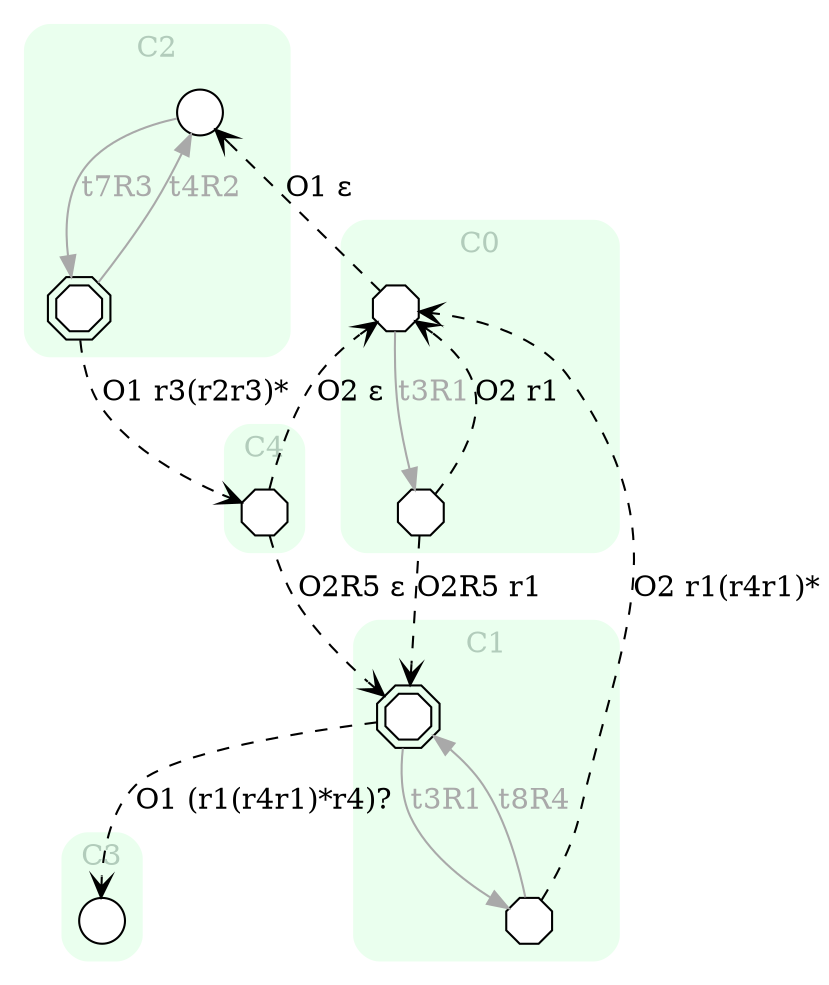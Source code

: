 digraph "EXPinput/s2" {
node [style=filled fillcolor=white]
subgraph cluster0 {
style="rounded,filled" label="C0" fontcolor="#B2CCBB" color="#EAFFEE"
edge[color=darkgray fontcolor=darkgray]
node [shape=octagon width=0.3 height=0.3]; C0S0 [label=""];
node [shape=octagon width=0.3 height=0.3]; C0S1 [label=""];
C0S0 -> C0S1 [label=t3R1]
}
subgraph cluster1 {
style="rounded,filled" label="C1" fontcolor="#B2CCBB" color="#EAFFEE"
edge[color=darkgray fontcolor=darkgray]
node [shape=doubleoctagon width=0.3 height=0.3]; C1S0 [label=""];
node [shape=octagon width=0.3 height=0.3]; C1S1 [label=""];
C1S0 -> C1S1 [label=t3R1]
C1S1 -> C1S0 [label=t8R4]
}
subgraph cluster2 {
style="rounded,filled" label="C2" fontcolor="#B2CCBB" color="#EAFFEE"
edge[color=darkgray fontcolor=darkgray]
node [shape=circle width=0.3 height=0.3]; C2S0 [label=""];
node [shape=doubleoctagon width=0.3 height=0.3]; C2S1 [label=""];
C2S0 -> C2S1 [label=t7R3]
C2S1 -> C2S0 [label=t4R2]
}
subgraph cluster3 {
style="rounded,filled" label="C3" fontcolor="#B2CCBB" color="#EAFFEE"
edge[color=darkgray fontcolor=darkgray]
node [shape=circle width=0.3 height=0.3]; C3S0 [label=""];
}
subgraph cluster4 {
style="rounded,filled" label="C4" fontcolor="#B2CCBB" color="#EAFFEE"
edge[color=darkgray fontcolor=darkgray]
node [shape=octagon width=0.3 height=0.3]; C4S0 [label=""];
}
C0S1 -> C0S0 [style=dashed arrowhead=vee label="O2 r1"]
C0S1 -> C1S0 [style=dashed arrowhead=vee label="O2R5 r1"]
C1S1 -> C0S0 [style=dashed arrowhead=vee label="O2 r1(r4r1)*"]
C0S0 -> C2S0 [style=dashed arrowhead=vee label="O1 ε"]
C1S0 -> C3S0 [style=dashed arrowhead=vee label="O1 (r1(r4r1)*r4)?"]
C2S1 -> C4S0 [style=dashed arrowhead=vee label="O1 r3(r2r3)*"]
C4S0 -> C1S0 [style=dashed arrowhead=vee label="O2R5 ε"]
C4S0 -> C0S0 [style=dashed arrowhead=vee label="O2 ε"]
}
